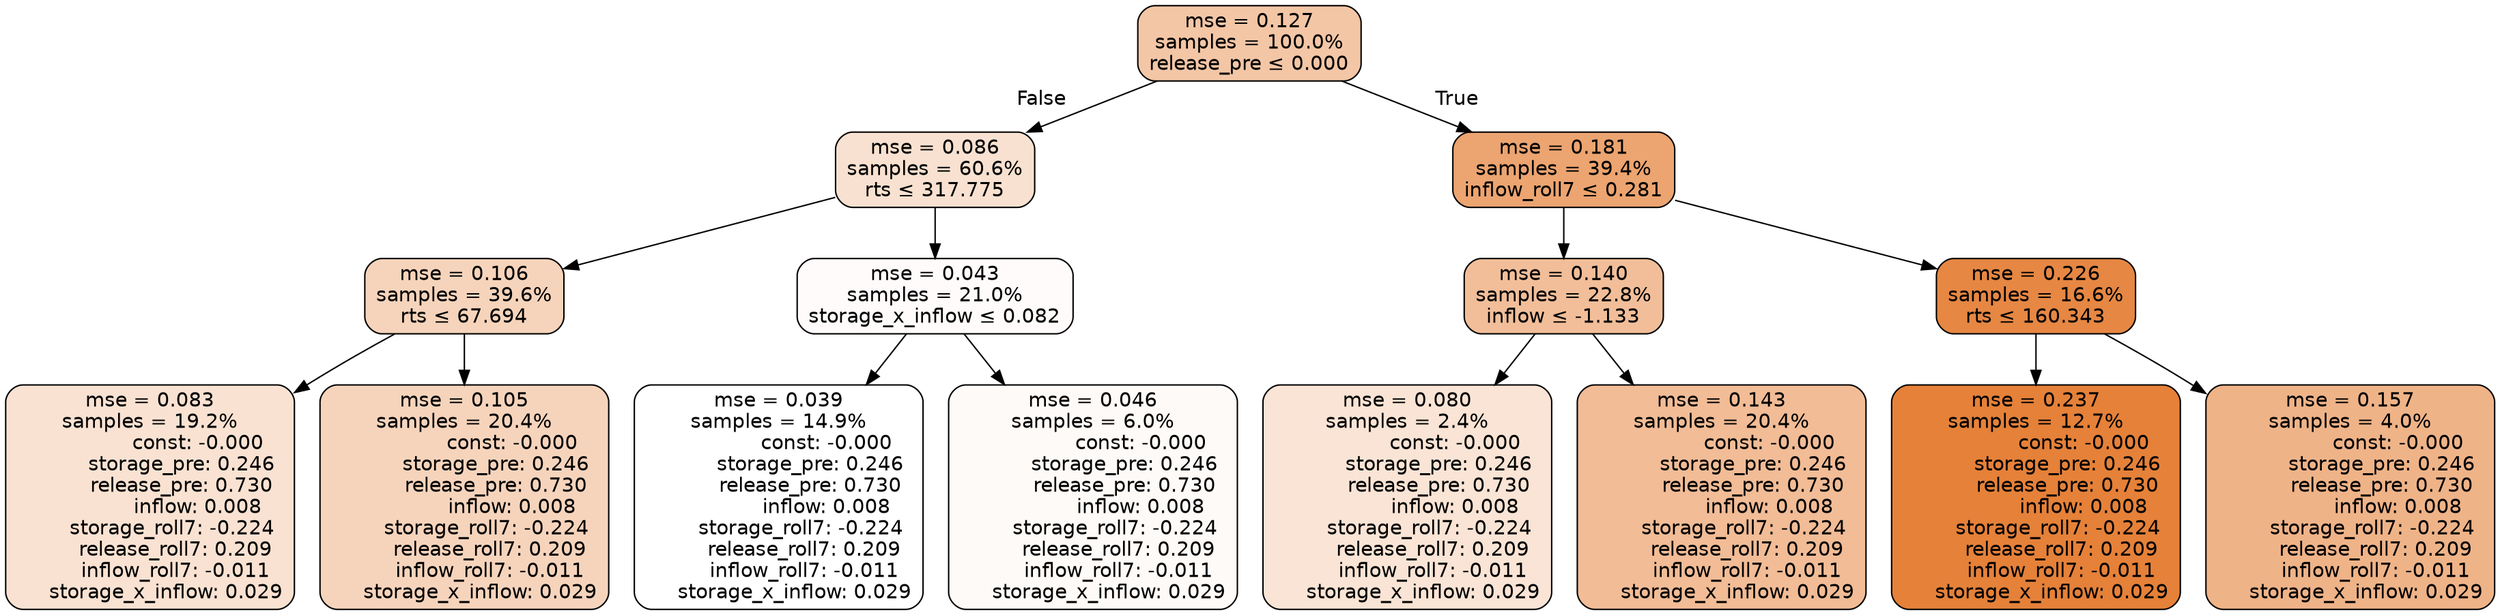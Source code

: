 digraph tree {
node [shape=rectangle, style="filled, rounded", color="black", fontname=helvetica] ;
edge [fontname=helvetica] ;
	"0" [label="mse = 0.127
samples = 100.0%
release_pre &le; 0.000", fillcolor="#f3c6a6"]
	"1" [label="mse = 0.086
samples = 60.6%
rts &le; 317.775", fillcolor="#f8e1d0"]
	"2" [label="mse = 0.106
samples = 39.6%
rts &le; 67.694", fillcolor="#f6d4bb"]
	"3" [label="mse = 0.083
samples = 19.2%
               const: -0.000
          storage_pre: 0.246
          release_pre: 0.730
               inflow: 0.008
       storage_roll7: -0.224
        release_roll7: 0.209
        inflow_roll7: -0.011
     storage_x_inflow: 0.029", fillcolor="#f9e2d2"]
	"4" [label="mse = 0.105
samples = 20.4%
               const: -0.000
          storage_pre: 0.246
          release_pre: 0.730
               inflow: 0.008
       storage_roll7: -0.224
        release_roll7: 0.209
        inflow_roll7: -0.011
     storage_x_inflow: 0.029", fillcolor="#f6d4bc"]
	"5" [label="mse = 0.043
samples = 21.0%
storage_x_inflow &le; 0.082", fillcolor="#fefbfa"]
	"6" [label="mse = 0.039
samples = 14.9%
               const: -0.000
          storage_pre: 0.246
          release_pre: 0.730
               inflow: 0.008
       storage_roll7: -0.224
        release_roll7: 0.209
        inflow_roll7: -0.011
     storage_x_inflow: 0.029", fillcolor="#ffffff"]
	"7" [label="mse = 0.046
samples = 6.0%
               const: -0.000
          storage_pre: 0.246
          release_pre: 0.730
               inflow: 0.008
       storage_roll7: -0.224
        release_roll7: 0.209
        inflow_roll7: -0.011
     storage_x_inflow: 0.029", fillcolor="#fefaf7"]
	"8" [label="mse = 0.181
samples = 39.4%
inflow_roll7 &le; 0.281", fillcolor="#eca470"]
	"9" [label="mse = 0.140
samples = 22.8%
inflow &le; -1.133", fillcolor="#f1be99"]
	"10" [label="mse = 0.080
samples = 2.4%
               const: -0.000
          storage_pre: 0.246
          release_pre: 0.730
               inflow: 0.008
       storage_roll7: -0.224
        release_roll7: 0.209
        inflow_roll7: -0.011
     storage_x_inflow: 0.029", fillcolor="#f9e4d5"]
	"11" [label="mse = 0.143
samples = 20.4%
               const: -0.000
          storage_pre: 0.246
          release_pre: 0.730
               inflow: 0.008
       storage_roll7: -0.224
        release_roll7: 0.209
        inflow_roll7: -0.011
     storage_x_inflow: 0.029", fillcolor="#f1bc96"]
	"12" [label="mse = 0.226
samples = 16.6%
rts &le; 160.343", fillcolor="#e68743"]
	"13" [label="mse = 0.237
samples = 12.7%
               const: -0.000
          storage_pre: 0.246
          release_pre: 0.730
               inflow: 0.008
       storage_roll7: -0.224
        release_roll7: 0.209
        inflow_roll7: -0.011
     storage_x_inflow: 0.029", fillcolor="#e58139"]
	"14" [label="mse = 0.157
samples = 4.0%
               const: -0.000
          storage_pre: 0.246
          release_pre: 0.730
               inflow: 0.008
       storage_roll7: -0.224
        release_roll7: 0.209
        inflow_roll7: -0.011
     storage_x_inflow: 0.029", fillcolor="#efb388"]

	"0" -> "1" [labeldistance=2.5, labelangle=45, headlabel="False"]
	"1" -> "2"
	"2" -> "3"
	"2" -> "4"
	"1" -> "5"
	"5" -> "6"
	"5" -> "7"
	"0" -> "8" [labeldistance=2.5, labelangle=-45, headlabel="True"]
	"8" -> "9"
	"9" -> "10"
	"9" -> "11"
	"8" -> "12"
	"12" -> "13"
	"12" -> "14"
}